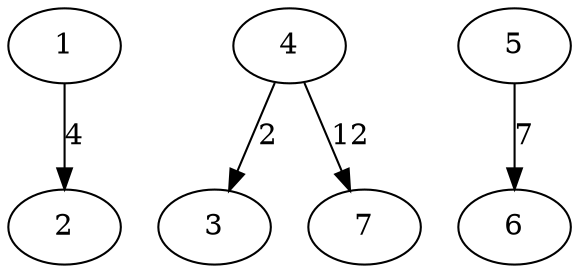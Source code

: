 digraph MinCut {
1 -> 2 [label="4"];
4 -> 3 [label="2"];
5 -> 6 [label="7"];
4 -> 7 [label="12"];
}
